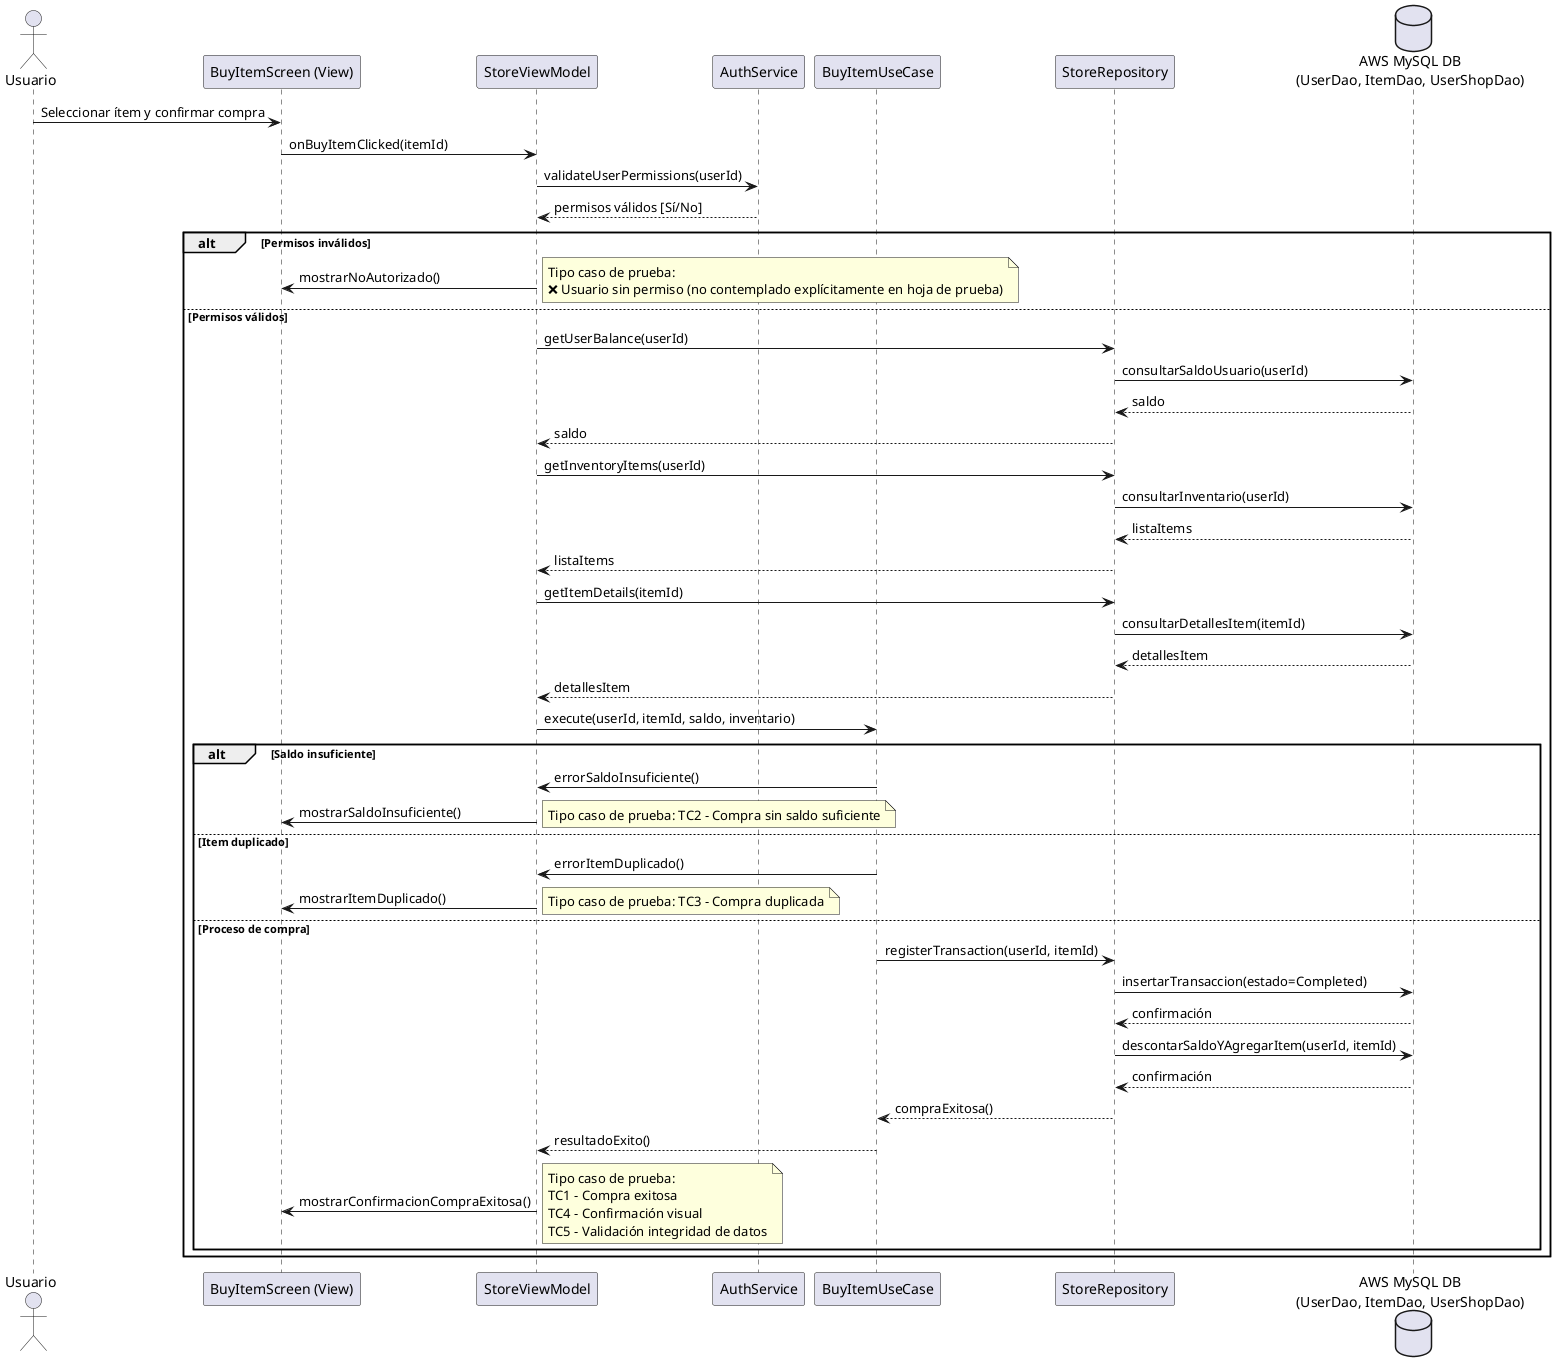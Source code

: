 @startuml
actor Usuario
participant "BuyItemScreen (View)" as View
participant "StoreViewModel" as VM
participant "AuthService" as Auth
participant "BuyItemUseCase" as UseCase
participant "StoreRepository" as Repo
database "AWS MySQL DB\n(UserDao, ItemDao, UserShopDao)" as DB

Usuario -> View: Seleccionar ítem y confirmar compra
View -> VM: onBuyItemClicked(itemId)
VM -> Auth: validateUserPermissions(userId)
Auth --> VM: permisos válidos [Sí/No]

alt Permisos inválidos
    VM -> View: mostrarNoAutorizado()
    note right
        Tipo caso de prueba:
        ❌ Usuario sin permiso (no contemplado explícitamente en hoja de prueba)
    end note

else Permisos válidos
    VM -> Repo: getUserBalance(userId)
    Repo -> DB: consultarSaldoUsuario(userId)
    DB --> Repo: saldo
    Repo --> VM: saldo
    
    VM -> Repo: getInventoryItems(userId)
    Repo -> DB: consultarInventario(userId)
    DB --> Repo: listaItems
    Repo --> VM: listaItems
    
    VM -> Repo: getItemDetails(itemId)
    Repo -> DB: consultarDetallesItem(itemId)
    DB --> Repo: detallesItem
    Repo --> VM: detallesItem

    VM -> UseCase: execute(userId, itemId, saldo, inventario)

    alt Saldo insuficiente
        UseCase -> VM: errorSaldoInsuficiente()
        VM -> View: mostrarSaldoInsuficiente()
        note right
          Tipo caso de prueba: TC2 - Compra sin saldo suficiente
        end note

    else Item duplicado
        UseCase -> VM: errorItemDuplicado()
        VM -> View: mostrarItemDuplicado()
        note right
          Tipo caso de prueba: TC3 - Compra duplicada
        end note

    else Proceso de compra
        UseCase -> Repo: registerTransaction(userId, itemId)
        Repo -> DB: insertarTransaccion(estado=Completed)
        DB --> Repo: confirmación
        Repo -> DB: descontarSaldoYAgregarItem(userId, itemId)
        DB --> Repo: confirmación
        Repo --> UseCase: compraExitosa()
        UseCase --> VM: resultadoExito()
        VM -> View: mostrarConfirmacionCompraExitosa()
        note right
          Tipo caso de prueba:
          TC1 - Compra exitosa
          TC4 - Confirmación visual
          TC5 - Validación integridad de datos
        end note
    end
end
@enduml
